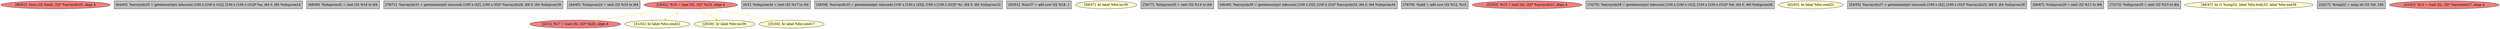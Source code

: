 
digraph G {


node838 [fillcolor=lightcoral,label="[60/61]  store i32 %add, i32* %arrayidx35, align 4",shape=ellipse,style=filled ]
node837 [fillcolor=grey,label="[64/65]  %arrayidx25 = getelementptr inbounds [100 x [100 x i32]], [100 x [100 x i32]]* %a, i64 0, i64 %idxprom24",shape=rectangle,style=filled ]
node833 [fillcolor=grey,label="[68/69]  %idxprom32 = sext i32 %16 to i64",shape=rectangle,style=filled ]
node832 [fillcolor=grey,label="[70/71]  %arrayidx31 = getelementptr inbounds [100 x i32], [100 x i32]* %arrayidx29, i64 0, i64 %idxprom30",shape=rectangle,style=filled ]
node834 [fillcolor=grey,label="[44/45]  %idxprom24 = sext i32 %10 to i64",shape=rectangle,style=filled ]
node830 [fillcolor=lightcoral,label="[2/15]  %17 = load i32, i32* %j20, align 4",shape=ellipse,style=filled ]
node829 [fillcolor=grey,label="[0/1]  %idxprom34 = sext i32 %17 to i64",shape=rectangle,style=filled ]
node818 [fillcolor=grey,label="[58/59]  %arrayidx33 = getelementptr inbounds [100 x [100 x i32]], [100 x [100 x i32]]* %c, i64 0, i64 %idxprom32",shape=rectangle,style=filled ]
node820 [fillcolor=grey,label="[50/51]  %inc37 = add nsw i32 %18, 1",shape=rectangle,style=filled ]
node815 [fillcolor=lemonchiffon,label="[56/57]  br label %for.inc36",shape=ellipse,style=filled ]
node823 [fillcolor=lemonchiffon,label="[31/32]  br label %for.cond21",shape=ellipse,style=filled ]
node831 [fillcolor=grey,label="[76/77]  %idxprom30 = sext i32 %14 to i64",shape=rectangle,style=filled ]
node817 [fillcolor=lemonchiffon,label="[29/30]  br label %for.inc39",shape=ellipse,style=filled ]
node813 [fillcolor=grey,label="[48/49]  %arrayidx35 = getelementptr inbounds [100 x i32], [100 x i32]* %arrayidx33, i64 0, i64 %idxprom34",shape=rectangle,style=filled ]
node836 [fillcolor=grey,label="[78/79]  %add = add nsw i32 %12, %15",shape=rectangle,style=filled ]
node814 [fillcolor=lightcoral,label="[18/41]  %10 = load i32, i32* %i16, align 4",shape=ellipse,style=filled ]
node819 [fillcolor=lightcoral,label="[52/53]  %15 = load i32, i32* %arrayidx31, align 4",shape=ellipse,style=filled ]
node822 [fillcolor=lemonchiffon,label="[33/34]  br label %for.cond17",shape=ellipse,style=filled ]
node835 [fillcolor=grey,label="[74/75]  %arrayidx29 = getelementptr inbounds [100 x [100 x i32]], [100 x [100 x i32]]* %b, i64 0, i64 %idxprom28",shape=rectangle,style=filled ]
node821 [fillcolor=lemonchiffon,label="[62/63]  br label %for.cond21",shape=ellipse,style=filled ]
node816 [fillcolor=grey,label="[54/55]  %arrayidx27 = getelementptr inbounds [100 x i32], [100 x i32]* %arrayidx25, i64 0, i64 %idxprom26",shape=rectangle,style=filled ]
node826 [fillcolor=grey,label="[66/67]  %idxprom26 = sext i32 %11 to i64",shape=rectangle,style=filled ]
node825 [fillcolor=grey,label="[72/73]  %idxprom28 = sext i32 %13 to i64",shape=rectangle,style=filled ]
node824 [fillcolor=lemonchiffon,label="[46/47]  br i1 %cmp22, label %for.body23, label %for.end38",shape=ellipse,style=filled ]
node827 [fillcolor=grey,label="[16/17]  %cmp22 = icmp slt i32 %9, 100",shape=rectangle,style=filled ]
node828 [fillcolor=lightcoral,label="[42/43]  %12 = load i32, i32* %arrayidx27, align 4",shape=ellipse,style=filled ]

node814->node830 [style=solid,color=gold,label="C",penwidth=1.0,fontcolor=gold ]
node814->node817 [style=solid,color=gold,label="C",penwidth=1.0,fontcolor=gold ]
node814->node822 [style=solid,color=gold,label="C",penwidth=1.0,fontcolor=gold ]
node814->node823 [style=solid,color=gold,label="C",penwidth=1.0,fontcolor=gold ]


}
